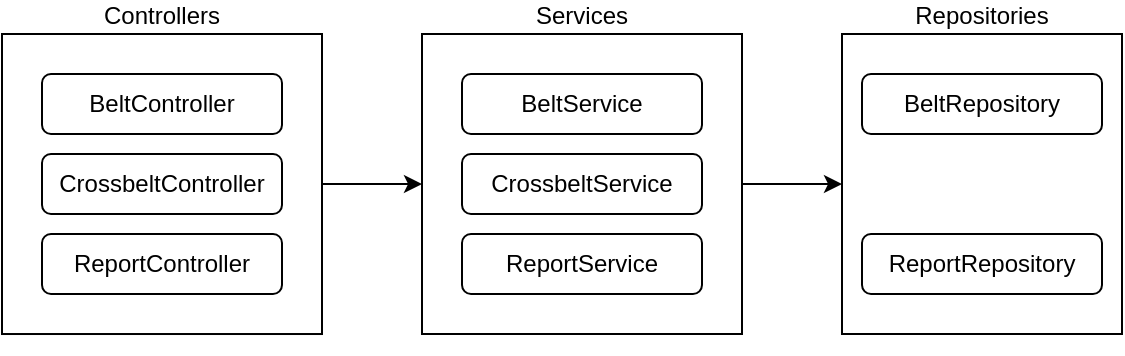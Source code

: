 <mxfile version="24.1.0" type="device">
  <diagram name="Page-1" id="opSYaH2J1gWdcnBwjpQx">
    <mxGraphModel dx="1195" dy="678" grid="1" gridSize="10" guides="1" tooltips="1" connect="1" arrows="1" fold="1" page="1" pageScale="1" pageWidth="850" pageHeight="1100" math="0" shadow="0">
      <root>
        <mxCell id="0" />
        <mxCell id="1" parent="0" />
        <mxCell id="QX6qnde6JWg4k-6KLHOT-3" value="" style="edgeStyle=orthogonalEdgeStyle;rounded=0;orthogonalLoop=1;jettySize=auto;html=1;" parent="1" source="QX6qnde6JWg4k-6KLHOT-1" target="QX6qnde6JWg4k-6KLHOT-2" edge="1">
          <mxGeometry relative="1" as="geometry" />
        </mxCell>
        <mxCell id="QX6qnde6JWg4k-6KLHOT-1" value="Controllers" style="rounded=0;whiteSpace=wrap;html=1;labelPosition=center;verticalLabelPosition=top;align=center;verticalAlign=bottom;aspect=fixed;" parent="1" vertex="1">
          <mxGeometry x="150" y="140" width="160" height="150.01" as="geometry" />
        </mxCell>
        <mxCell id="ZtgmJ8ed2L3JojrhqnTy-2" value="" style="edgeStyle=orthogonalEdgeStyle;rounded=0;orthogonalLoop=1;jettySize=auto;html=1;" edge="1" parent="1" source="QX6qnde6JWg4k-6KLHOT-2" target="ZtgmJ8ed2L3JojrhqnTy-1">
          <mxGeometry relative="1" as="geometry" />
        </mxCell>
        <mxCell id="QX6qnde6JWg4k-6KLHOT-2" value="Services" style="rounded=0;whiteSpace=wrap;html=1;labelPosition=center;verticalLabelPosition=top;align=center;verticalAlign=bottom;" parent="1" vertex="1">
          <mxGeometry x="360" y="140" width="160" height="150" as="geometry" />
        </mxCell>
        <mxCell id="ZtgmJ8ed2L3JojrhqnTy-11" value="" style="group;aspect=fixed;" vertex="1" connectable="0" parent="1">
          <mxGeometry x="170" y="160" width="120" height="110" as="geometry" />
        </mxCell>
        <mxCell id="ZtgmJ8ed2L3JojrhqnTy-5" value="BeltController" style="rounded=1;whiteSpace=wrap;html=1;" vertex="1" parent="ZtgmJ8ed2L3JojrhqnTy-11">
          <mxGeometry width="120.0" height="30" as="geometry" />
        </mxCell>
        <mxCell id="ZtgmJ8ed2L3JojrhqnTy-9" value="CrossbeltController" style="rounded=1;whiteSpace=wrap;html=1;" vertex="1" parent="ZtgmJ8ed2L3JojrhqnTy-11">
          <mxGeometry y="40" width="120.0" height="30" as="geometry" />
        </mxCell>
        <mxCell id="ZtgmJ8ed2L3JojrhqnTy-10" value="ReportController" style="rounded=1;whiteSpace=wrap;html=1;" vertex="1" parent="ZtgmJ8ed2L3JojrhqnTy-11">
          <mxGeometry y="80" width="120.0" height="30" as="geometry" />
        </mxCell>
        <mxCell id="ZtgmJ8ed2L3JojrhqnTy-12" value="" style="group;aspect=fixed;" vertex="1" connectable="0" parent="1">
          <mxGeometry x="380" y="160" width="120" height="110" as="geometry" />
        </mxCell>
        <mxCell id="ZtgmJ8ed2L3JojrhqnTy-13" value="BeltService" style="rounded=1;whiteSpace=wrap;html=1;" vertex="1" parent="ZtgmJ8ed2L3JojrhqnTy-12">
          <mxGeometry width="120.0" height="30" as="geometry" />
        </mxCell>
        <mxCell id="ZtgmJ8ed2L3JojrhqnTy-14" value="CrossbeltService" style="rounded=1;whiteSpace=wrap;html=1;" vertex="1" parent="ZtgmJ8ed2L3JojrhqnTy-12">
          <mxGeometry y="40" width="120.0" height="30" as="geometry" />
        </mxCell>
        <mxCell id="ZtgmJ8ed2L3JojrhqnTy-15" value="ReportService" style="rounded=1;whiteSpace=wrap;html=1;" vertex="1" parent="ZtgmJ8ed2L3JojrhqnTy-12">
          <mxGeometry y="80" width="120.0" height="30" as="geometry" />
        </mxCell>
        <mxCell id="ZtgmJ8ed2L3JojrhqnTy-1" value="Repositories" style="rounded=0;whiteSpace=wrap;html=1;labelPosition=center;verticalLabelPosition=top;align=center;verticalAlign=bottom;" vertex="1" parent="1">
          <mxGeometry x="570" y="140" width="140" height="150" as="geometry" />
        </mxCell>
        <mxCell id="ZtgmJ8ed2L3JojrhqnTy-29" value="" style="group;aspect=fixed;" vertex="1" connectable="0" parent="1">
          <mxGeometry x="580" y="160" width="130" height="140" as="geometry" />
        </mxCell>
        <mxCell id="ZtgmJ8ed2L3JojrhqnTy-30" value="BeltRepository" style="rounded=1;whiteSpace=wrap;html=1;" vertex="1" parent="ZtgmJ8ed2L3JojrhqnTy-29">
          <mxGeometry width="120.0" height="30" as="geometry" />
        </mxCell>
        <mxCell id="ZtgmJ8ed2L3JojrhqnTy-32" value="ReportRepository" style="rounded=1;whiteSpace=wrap;html=1;" vertex="1" parent="ZtgmJ8ed2L3JojrhqnTy-29">
          <mxGeometry y="80" width="120.0" height="30" as="geometry" />
        </mxCell>
      </root>
    </mxGraphModel>
  </diagram>
</mxfile>
